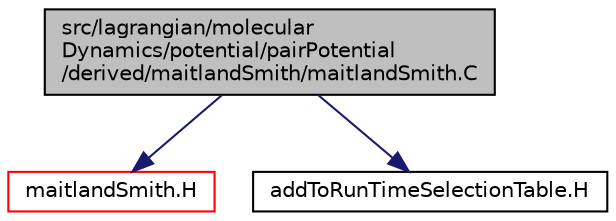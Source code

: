 digraph "src/lagrangian/molecularDynamics/potential/pairPotential/derived/maitlandSmith/maitlandSmith.C"
{
  bgcolor="transparent";
  edge [fontname="Helvetica",fontsize="10",labelfontname="Helvetica",labelfontsize="10"];
  node [fontname="Helvetica",fontsize="10",shape=record];
  Node0 [label="src/lagrangian/molecular\lDynamics/potential/pairPotential\l/derived/maitlandSmith/maitlandSmith.C",height=0.2,width=0.4,color="black", fillcolor="grey75", style="filled", fontcolor="black"];
  Node0 -> Node1 [color="midnightblue",fontsize="10",style="solid",fontname="Helvetica"];
  Node1 [label="maitlandSmith.H",height=0.2,width=0.4,color="red",URL="$a07247.html"];
  Node0 -> Node113 [color="midnightblue",fontsize="10",style="solid",fontname="Helvetica"];
  Node113 [label="addToRunTimeSelectionTable.H",height=0.2,width=0.4,color="black",URL="$a09989.html",tooltip="Macros for easy insertion into run-time selection tables. "];
}
